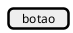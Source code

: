 @startsalt elementos
{
    !procedure $renderiza($leftbracket,$rightbracket,$midlelement)
        $leftbracket $midlelement $rightbracket
    !endprocedure

    $renderiza("[","]","botao")

}
@endsalt